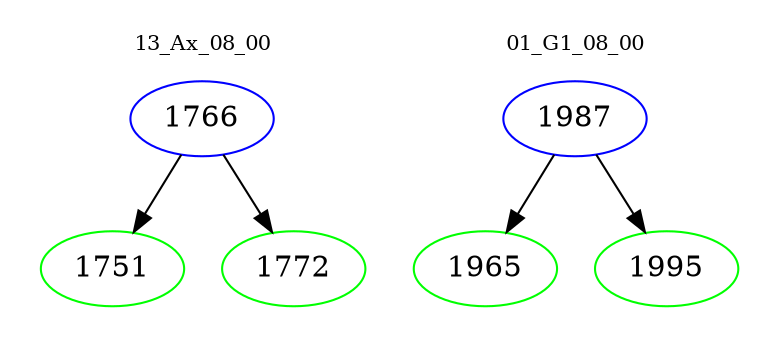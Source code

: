 digraph{
subgraph cluster_0 {
color = white
label = "13_Ax_08_00";
fontsize=10;
T0_1766 [label="1766", color="blue"]
T0_1766 -> T0_1751 [color="black"]
T0_1751 [label="1751", color="green"]
T0_1766 -> T0_1772 [color="black"]
T0_1772 [label="1772", color="green"]
}
subgraph cluster_1 {
color = white
label = "01_G1_08_00";
fontsize=10;
T1_1987 [label="1987", color="blue"]
T1_1987 -> T1_1965 [color="black"]
T1_1965 [label="1965", color="green"]
T1_1987 -> T1_1995 [color="black"]
T1_1995 [label="1995", color="green"]
}
}
